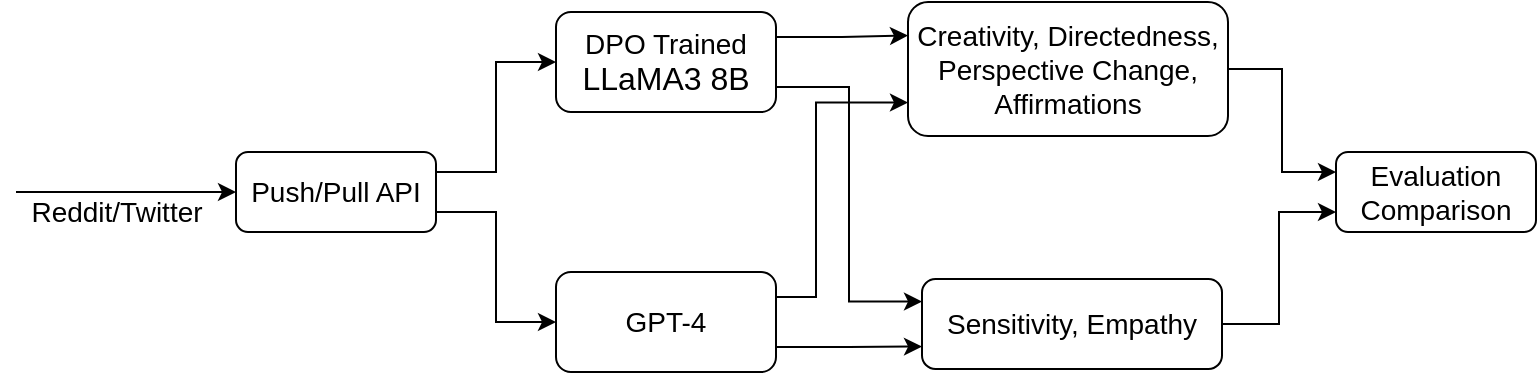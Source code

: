 <mxfile version="24.7.5">
  <diagram name="Page-1" id="0bUyxNG9MghZ4DApLWt9">
    <mxGraphModel dx="1050" dy="629" grid="1" gridSize="10" guides="1" tooltips="1" connect="1" arrows="1" fold="1" page="1" pageScale="1" pageWidth="850" pageHeight="1100" math="0" shadow="0">
      <root>
        <mxCell id="0" />
        <mxCell id="1" parent="0" />
        <mxCell id="QlCR963ocjQfyvgyuvyh-7" style="edgeStyle=orthogonalEdgeStyle;rounded=0;orthogonalLoop=1;jettySize=auto;html=1;exitX=1;exitY=0.25;exitDx=0;exitDy=0;entryX=0;entryY=0.5;entryDx=0;entryDy=0;" edge="1" parent="1" source="QlCR963ocjQfyvgyuvyh-1" target="QlCR963ocjQfyvgyuvyh-4">
          <mxGeometry relative="1" as="geometry" />
        </mxCell>
        <mxCell id="QlCR963ocjQfyvgyuvyh-8" style="edgeStyle=orthogonalEdgeStyle;rounded=0;orthogonalLoop=1;jettySize=auto;html=1;exitX=1;exitY=0.75;exitDx=0;exitDy=0;entryX=0;entryY=0.5;entryDx=0;entryDy=0;" edge="1" parent="1" source="QlCR963ocjQfyvgyuvyh-1" target="QlCR963ocjQfyvgyuvyh-5">
          <mxGeometry relative="1" as="geometry" />
        </mxCell>
        <mxCell id="QlCR963ocjQfyvgyuvyh-1" value="&lt;font style=&quot;font-size: 14px;&quot;&gt;Push/Pull API&lt;/font&gt;" style="rounded=1;whiteSpace=wrap;html=1;" vertex="1" parent="1">
          <mxGeometry x="160" y="300" width="100" height="40" as="geometry" />
        </mxCell>
        <mxCell id="QlCR963ocjQfyvgyuvyh-2" value="" style="endArrow=classic;html=1;rounded=0;entryX=0;entryY=0.5;entryDx=0;entryDy=0;" edge="1" parent="1" target="QlCR963ocjQfyvgyuvyh-1">
          <mxGeometry width="50" height="50" relative="1" as="geometry">
            <mxPoint x="50" y="320" as="sourcePoint" />
            <mxPoint x="110" y="320" as="targetPoint" />
          </mxGeometry>
        </mxCell>
        <mxCell id="QlCR963ocjQfyvgyuvyh-3" value="&lt;font style=&quot;font-size: 14px;&quot;&gt;Reddit/Twitter&lt;/font&gt;" style="edgeLabel;html=1;align=center;verticalAlign=middle;resizable=0;points=[];" vertex="1" connectable="0" parent="QlCR963ocjQfyvgyuvyh-2">
          <mxGeometry x="-0.258" y="-2" relative="1" as="geometry">
            <mxPoint x="9" y="8" as="offset" />
          </mxGeometry>
        </mxCell>
        <mxCell id="QlCR963ocjQfyvgyuvyh-11" style="edgeStyle=orthogonalEdgeStyle;rounded=0;orthogonalLoop=1;jettySize=auto;html=1;exitX=1;exitY=0.25;exitDx=0;exitDy=0;entryX=0;entryY=0.25;entryDx=0;entryDy=0;" edge="1" parent="1" source="QlCR963ocjQfyvgyuvyh-4" target="QlCR963ocjQfyvgyuvyh-9">
          <mxGeometry relative="1" as="geometry" />
        </mxCell>
        <mxCell id="QlCR963ocjQfyvgyuvyh-14" style="edgeStyle=orthogonalEdgeStyle;rounded=0;orthogonalLoop=1;jettySize=auto;html=1;exitX=1;exitY=0.75;exitDx=0;exitDy=0;entryX=0;entryY=0.25;entryDx=0;entryDy=0;" edge="1" parent="1" source="QlCR963ocjQfyvgyuvyh-4" target="QlCR963ocjQfyvgyuvyh-10">
          <mxGeometry relative="1" as="geometry" />
        </mxCell>
        <mxCell id="QlCR963ocjQfyvgyuvyh-4" value="&lt;font style=&quot;font-size: 14px;&quot;&gt;DPO Trained&lt;/font&gt;&lt;div&gt;&lt;font size=&quot;3&quot;&gt;LLaMA3 8B&lt;/font&gt;&lt;/div&gt;" style="rounded=1;whiteSpace=wrap;html=1;" vertex="1" parent="1">
          <mxGeometry x="320" y="230" width="110" height="50" as="geometry" />
        </mxCell>
        <mxCell id="QlCR963ocjQfyvgyuvyh-12" style="edgeStyle=orthogonalEdgeStyle;rounded=0;orthogonalLoop=1;jettySize=auto;html=1;exitX=1;exitY=0.75;exitDx=0;exitDy=0;entryX=0;entryY=0.75;entryDx=0;entryDy=0;" edge="1" parent="1" source="QlCR963ocjQfyvgyuvyh-5" target="QlCR963ocjQfyvgyuvyh-10">
          <mxGeometry relative="1" as="geometry" />
        </mxCell>
        <mxCell id="QlCR963ocjQfyvgyuvyh-15" style="edgeStyle=orthogonalEdgeStyle;rounded=0;orthogonalLoop=1;jettySize=auto;html=1;exitX=1;exitY=0.25;exitDx=0;exitDy=0;entryX=0;entryY=0.75;entryDx=0;entryDy=0;" edge="1" parent="1" source="QlCR963ocjQfyvgyuvyh-5" target="QlCR963ocjQfyvgyuvyh-9">
          <mxGeometry relative="1" as="geometry">
            <Array as="points">
              <mxPoint x="450" y="373" />
              <mxPoint x="450" y="275" />
            </Array>
          </mxGeometry>
        </mxCell>
        <mxCell id="QlCR963ocjQfyvgyuvyh-5" value="&lt;span style=&quot;font-size: 14px;&quot;&gt;GPT-4&lt;/span&gt;" style="rounded=1;whiteSpace=wrap;html=1;" vertex="1" parent="1">
          <mxGeometry x="320" y="360" width="110" height="50" as="geometry" />
        </mxCell>
        <mxCell id="QlCR963ocjQfyvgyuvyh-17" style="edgeStyle=orthogonalEdgeStyle;rounded=0;orthogonalLoop=1;jettySize=auto;html=1;exitX=1;exitY=0.5;exitDx=0;exitDy=0;entryX=0;entryY=0.25;entryDx=0;entryDy=0;" edge="1" parent="1" source="QlCR963ocjQfyvgyuvyh-9" target="QlCR963ocjQfyvgyuvyh-16">
          <mxGeometry relative="1" as="geometry" />
        </mxCell>
        <mxCell id="QlCR963ocjQfyvgyuvyh-9" value="&lt;font style=&quot;font-size: 14px;&quot;&gt;Creativity, Directedness, Perspective Change, Affirmations&lt;/font&gt;" style="rounded=1;whiteSpace=wrap;html=1;" vertex="1" parent="1">
          <mxGeometry x="496" y="225" width="160" height="67" as="geometry" />
        </mxCell>
        <mxCell id="QlCR963ocjQfyvgyuvyh-18" style="edgeStyle=orthogonalEdgeStyle;rounded=0;orthogonalLoop=1;jettySize=auto;html=1;exitX=1;exitY=0.5;exitDx=0;exitDy=0;entryX=0;entryY=0.75;entryDx=0;entryDy=0;" edge="1" parent="1" source="QlCR963ocjQfyvgyuvyh-10" target="QlCR963ocjQfyvgyuvyh-16">
          <mxGeometry relative="1" as="geometry" />
        </mxCell>
        <mxCell id="QlCR963ocjQfyvgyuvyh-10" value="&lt;font style=&quot;font-size: 14px;&quot;&gt;Sensitivity, Empathy&lt;/font&gt;" style="rounded=1;whiteSpace=wrap;html=1;" vertex="1" parent="1">
          <mxGeometry x="503" y="363.5" width="150" height="45" as="geometry" />
        </mxCell>
        <mxCell id="QlCR963ocjQfyvgyuvyh-16" value="&lt;font style=&quot;font-size: 14px;&quot;&gt;Evaluation Comparison&lt;/font&gt;" style="rounded=1;whiteSpace=wrap;html=1;" vertex="1" parent="1">
          <mxGeometry x="710" y="300" width="100" height="40" as="geometry" />
        </mxCell>
      </root>
    </mxGraphModel>
  </diagram>
</mxfile>
